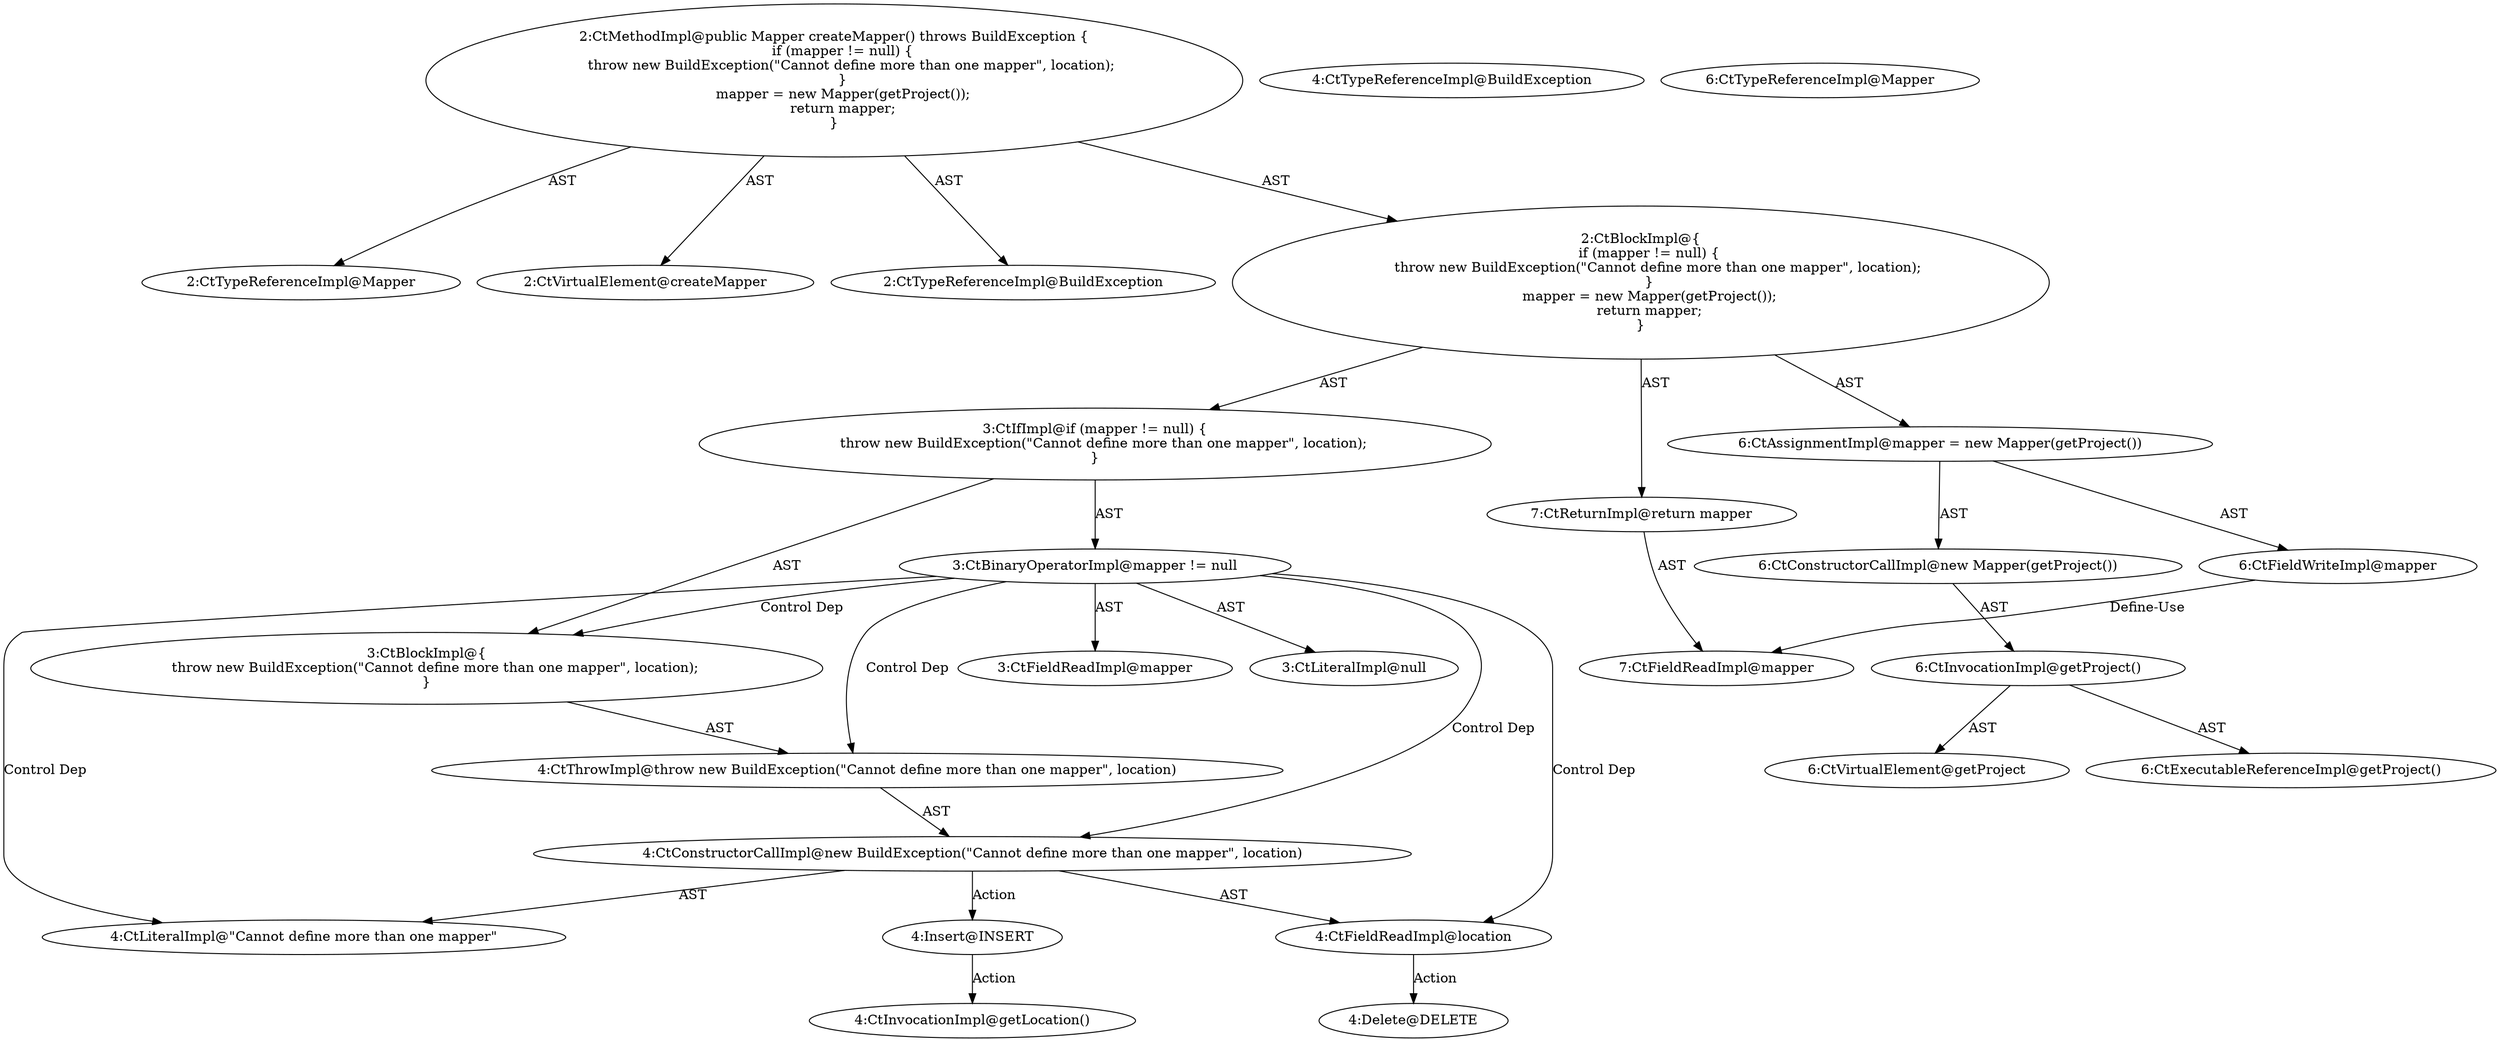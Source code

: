 digraph "createMapper#?" {
0 [label="2:CtTypeReferenceImpl@Mapper" shape=ellipse]
1 [label="2:CtVirtualElement@createMapper" shape=ellipse]
2 [label="2:CtTypeReferenceImpl@BuildException" shape=ellipse]
3 [label="3:CtFieldReadImpl@mapper" shape=ellipse]
4 [label="3:CtLiteralImpl@null" shape=ellipse]
5 [label="3:CtBinaryOperatorImpl@mapper != null" shape=ellipse]
6 [label="4:CtTypeReferenceImpl@BuildException" shape=ellipse]
7 [label="4:CtLiteralImpl@\"Cannot define more than one mapper\"" shape=ellipse]
8 [label="4:CtFieldReadImpl@location" shape=ellipse]
9 [label="4:CtConstructorCallImpl@new BuildException(\"Cannot define more than one mapper\", location)" shape=ellipse]
10 [label="4:CtThrowImpl@throw new BuildException(\"Cannot define more than one mapper\", location)" shape=ellipse]
11 [label="3:CtBlockImpl@\{
    throw new BuildException(\"Cannot define more than one mapper\", location);
\}" shape=ellipse]
12 [label="3:CtIfImpl@if (mapper != null) \{
    throw new BuildException(\"Cannot define more than one mapper\", location);
\}" shape=ellipse]
13 [label="6:CtFieldWriteImpl@mapper" shape=ellipse]
14 [label="6:CtTypeReferenceImpl@Mapper" shape=ellipse]
15 [label="6:CtExecutableReferenceImpl@getProject()" shape=ellipse]
16 [label="6:CtVirtualElement@getProject" shape=ellipse]
17 [label="6:CtInvocationImpl@getProject()" shape=ellipse]
18 [label="6:CtConstructorCallImpl@new Mapper(getProject())" shape=ellipse]
19 [label="6:CtAssignmentImpl@mapper = new Mapper(getProject())" shape=ellipse]
20 [label="7:CtFieldReadImpl@mapper" shape=ellipse]
21 [label="7:CtReturnImpl@return mapper" shape=ellipse]
22 [label="2:CtBlockImpl@\{
    if (mapper != null) \{
        throw new BuildException(\"Cannot define more than one mapper\", location);
    \}
    mapper = new Mapper(getProject());
    return mapper;
\}" shape=ellipse]
23 [label="2:CtMethodImpl@public Mapper createMapper() throws BuildException \{
    if (mapper != null) \{
        throw new BuildException(\"Cannot define more than one mapper\", location);
    \}
    mapper = new Mapper(getProject());
    return mapper;
\}" shape=ellipse]
24 [label="4:Delete@DELETE" shape=ellipse]
25 [label="4:Insert@INSERT" shape=ellipse]
26 [label="4:CtInvocationImpl@getLocation()" shape=ellipse]
5 -> 3 [label="AST"];
5 -> 4 [label="AST"];
5 -> 11 [label="Control Dep"];
5 -> 10 [label="Control Dep"];
5 -> 9 [label="Control Dep"];
5 -> 7 [label="Control Dep"];
5 -> 8 [label="Control Dep"];
8 -> 24 [label="Action"];
9 -> 7 [label="AST"];
9 -> 8 [label="AST"];
9 -> 25 [label="Action"];
10 -> 9 [label="AST"];
11 -> 10 [label="AST"];
12 -> 5 [label="AST"];
12 -> 11 [label="AST"];
13 -> 20 [label="Define-Use"];
17 -> 16 [label="AST"];
17 -> 15 [label="AST"];
18 -> 17 [label="AST"];
19 -> 13 [label="AST"];
19 -> 18 [label="AST"];
21 -> 20 [label="AST"];
22 -> 12 [label="AST"];
22 -> 19 [label="AST"];
22 -> 21 [label="AST"];
23 -> 1 [label="AST"];
23 -> 0 [label="AST"];
23 -> 2 [label="AST"];
23 -> 22 [label="AST"];
25 -> 26 [label="Action"];
}